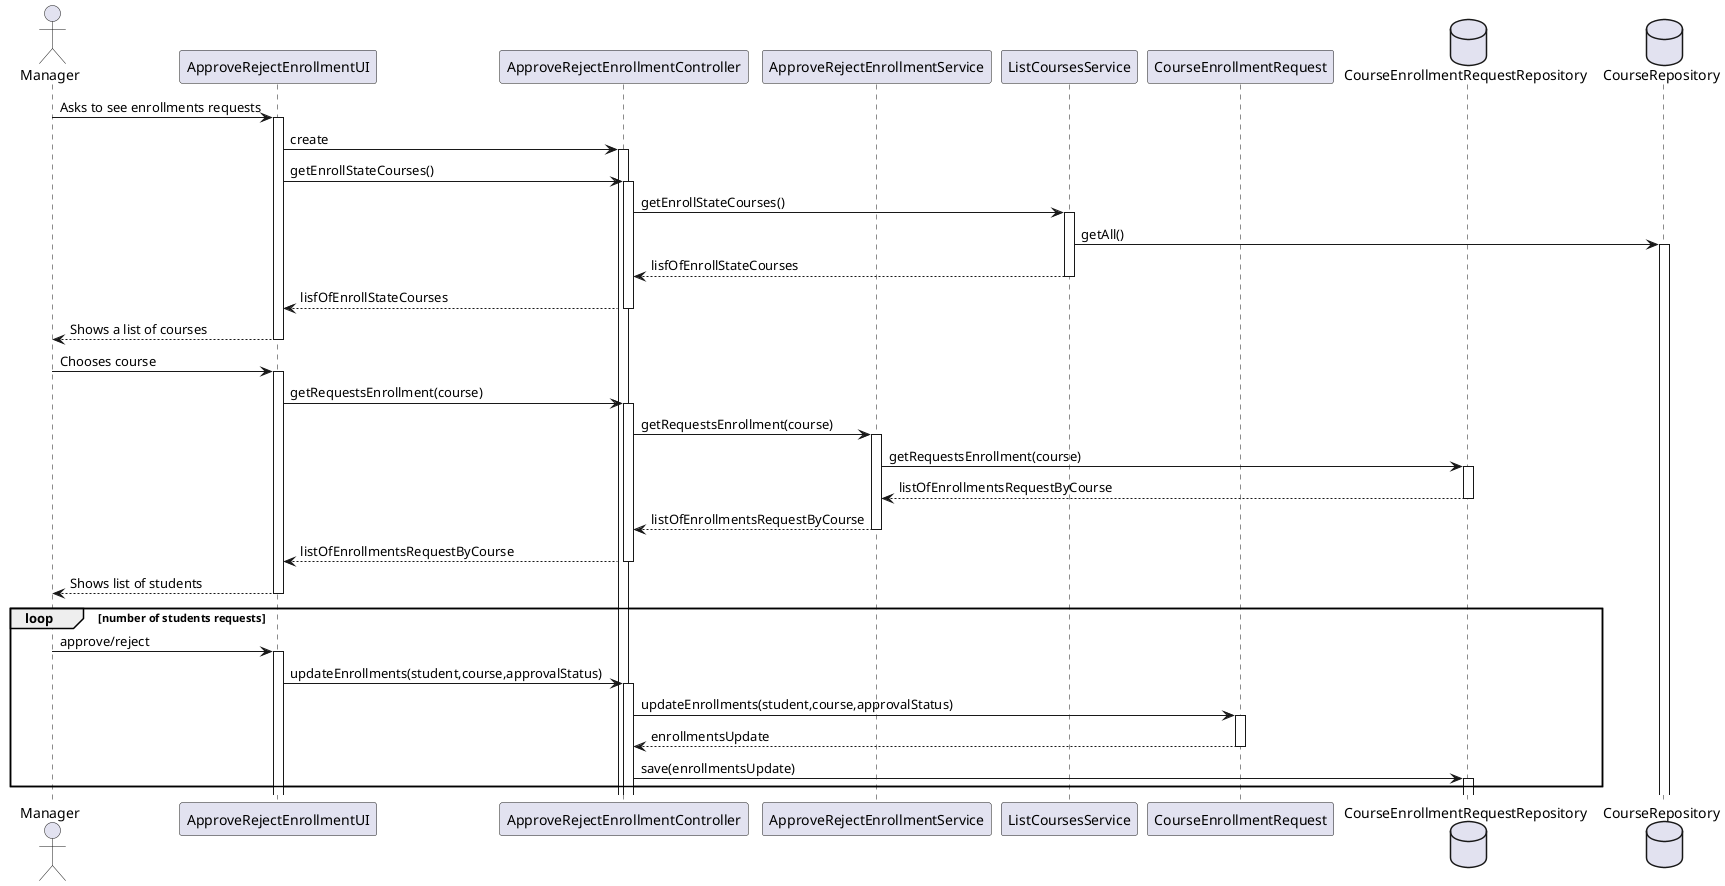 @startuml
'https://plantuml.com/sequence-diagram

autoactivate on

actor Manager as M
participant "ApproveRejectEnrollmentUI" as UI
participant "ApproveRejectEnrollmentController" as C
participant "ApproveRejectEnrollmentService" as S
participant "ListCoursesService" as CS
participant "CourseEnrollmentRequest" as E
database "CourseEnrollmentRequestRepository" as R
database "CourseRepository" as CR



M->UI: Asks to see enrollments requests
UI->C:create
UI->C:getEnrollStateCourses()
C->CS:getEnrollStateCourses()
CS->CR:getAll()
CS-->C: lisfOfEnrollStateCourses
C-->UI: lisfOfEnrollStateCourses
UI-->M: Shows a list of courses
M->UI: Chooses course
UI->C: getRequestsEnrollment(course)
C->S:getRequestsEnrollment(course)
S->R:getRequestsEnrollment(course)
R-->S: listOfEnrollmentsRequestByCourse
S-->C: listOfEnrollmentsRequestByCourse
C-->UI:listOfEnrollmentsRequestByCourse
UI-->M: Shows list of students
loop number of students requests
M->UI: approve/reject
UI->C: updateEnrollments(student,course,approvalStatus)
C->E:updateEnrollments(student,course,approvalStatus)
E-->C: enrollmentsUpdate
C->R:save(enrollmentsUpdate)
end

@enduml